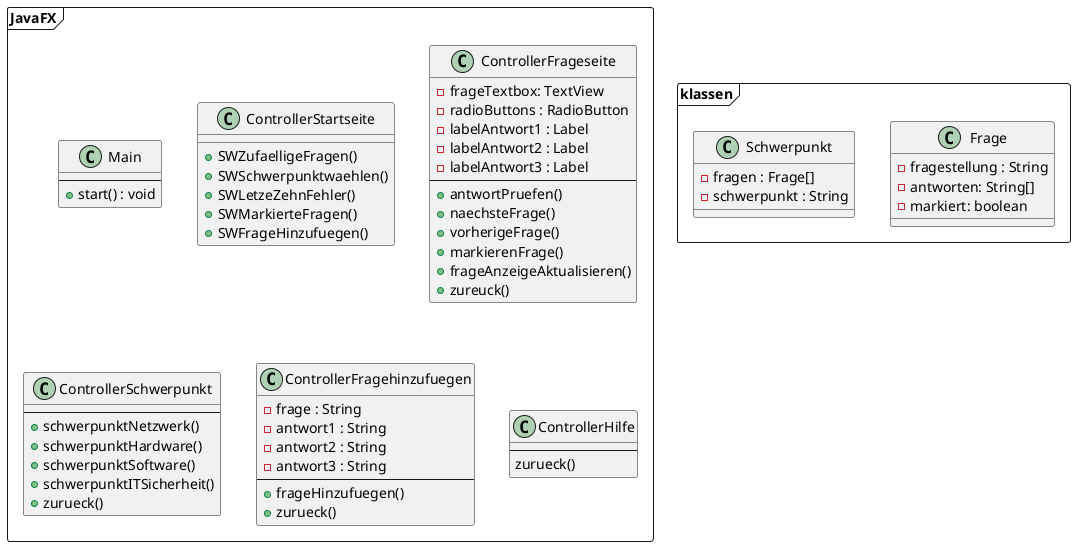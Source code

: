 @startuml klassendiagramm

frame klassen{
class Frage {
    - fragestellung : String
    - antworten: String[]
    - markiert: boolean
}

class Schwerpunkt {
    - fragen : Frage[]
    - schwerpunkt : String
}


}

frame JavaFX {

class Main {
    --
    + start() : void
}
class ControllerStartseite {
    + SWZufaelligeFragen()
    + SWSchwerpunktwaehlen()
    + SWLetzeZehnFehler()
    + SWMarkierteFragen()
    + SWFrageHinzufuegen()
}

class ControllerFrageseite {
    - frageTextbox: TextView
    - radioButtons : RadioButton
    - labelAntwort1 : Label
    - labelAntwort2 : Label
    - labelAntwort3 : Label
    --
    + antwortPruefen()
    + naechsteFrage()
    + vorherigeFrage()
    + markierenFrage()
    + frageAnzeigeAktualisieren()
    + zureuck()
}

class ControllerSchwerpunkt{
    --
    + schwerpunktNetzwerk()
    + schwerpunktHardware()
    + schwerpunktSoftware()
    + schwerpunktITSicherheit()
    + zurueck()
}

class ControllerFragehinzufuegen{
    - frage : String
    - antwort1 : String
    - antwort2 : String
    - antwort3 : String
    --
    + frageHinzufuegen()
    + zurueck()
}

class ControllerHilfe{
--
zurueck()
}

}

@enduml